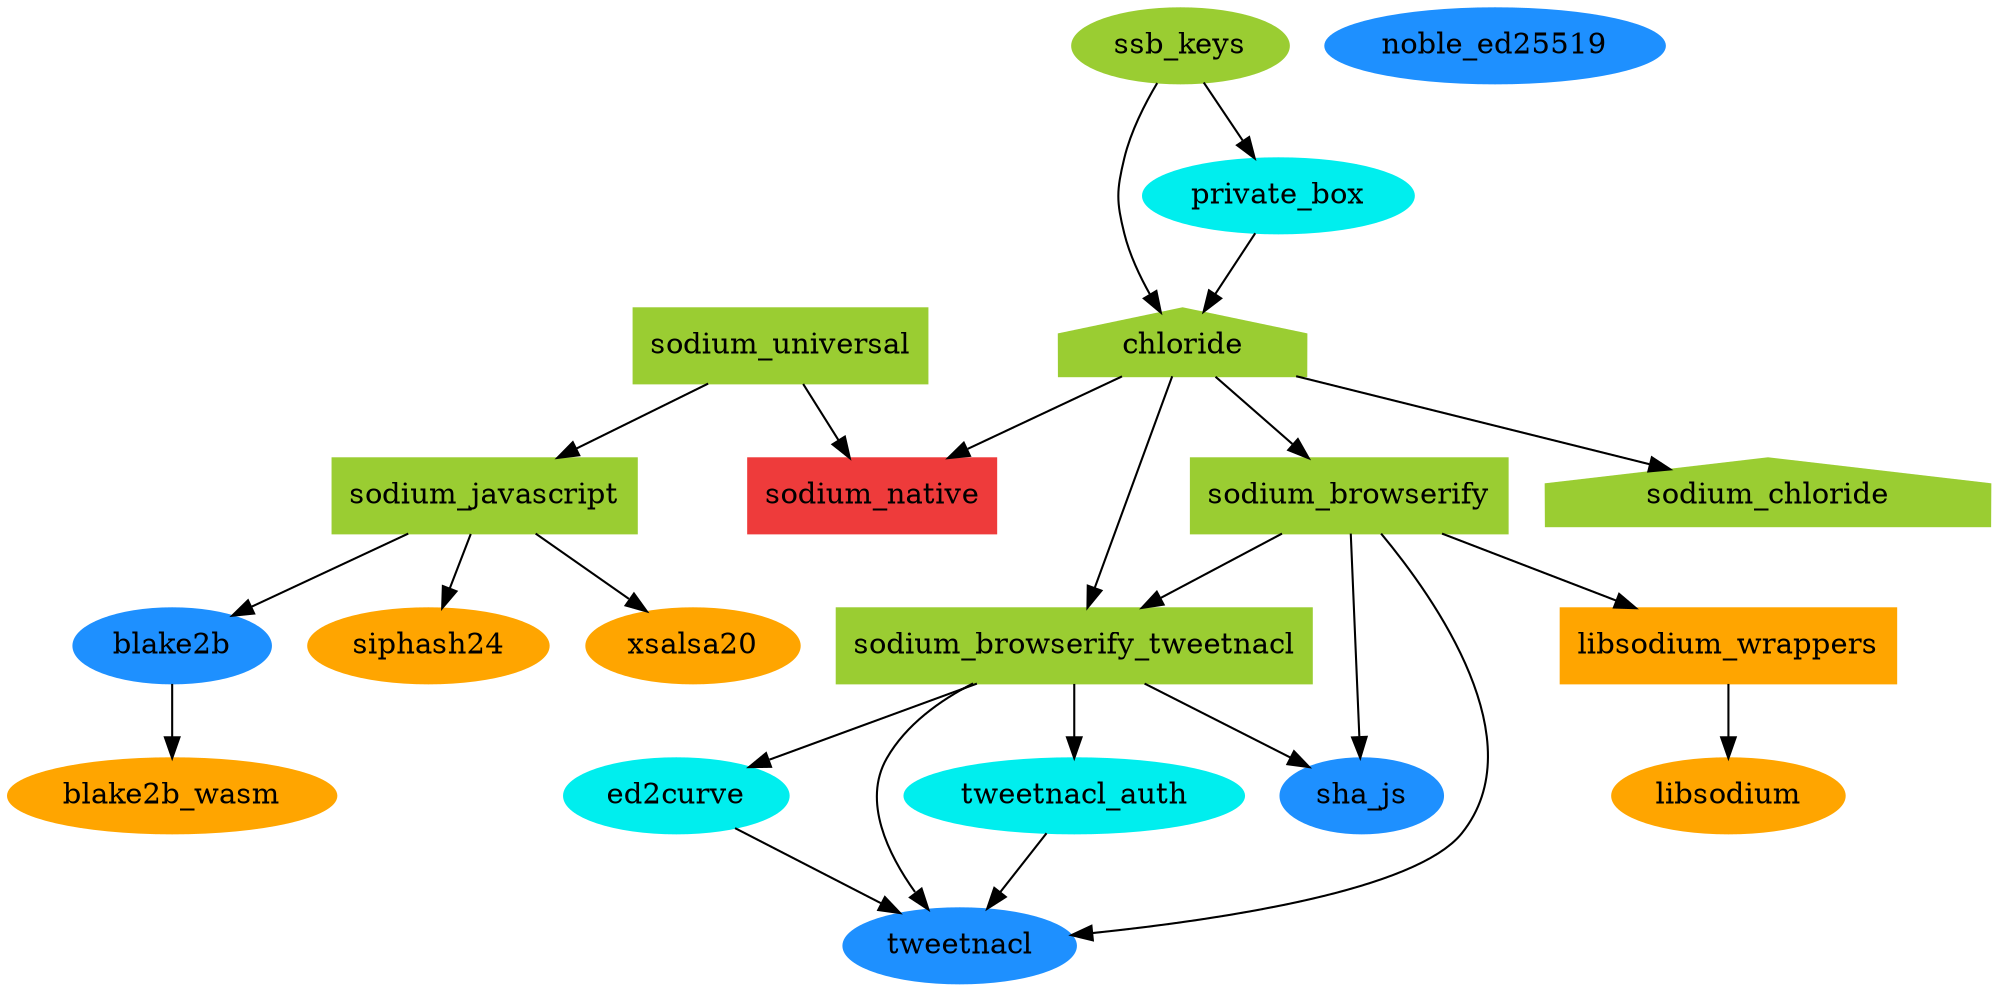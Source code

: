 digraph {
    rankdir=TB;

    chloride -> sodium_browserify;
    chloride -> sodium_browserify_tweetnacl;
    chloride -> sodium_chloride;
    chloride -> sodium_native;
    ed2curve -> tweetnacl;
    libsodium_wrappers -> libsodium;
    noble_ed25519;
    private_box -> chloride;
    sodium_browserify -> libsodium_wrappers;
    sodium_browserify -> sha_js;
    sodium_browserify -> sodium_browserify_tweetnacl;
    sodium_browserify -> tweetnacl;
    sodium_browserify_tweetnacl -> ed2curve;
    sodium_browserify_tweetnacl -> sha_js;
    sodium_browserify_tweetnacl -> tweetnacl;
    sodium_browserify_tweetnacl -> tweetnacl_auth;
    sodium_javascript -> blake2b;
    blake2b -> blake2b_wasm;
    sodium_javascript -> siphash24;
    sodium_javascript -> xsalsa20;
    sodium_universal -> sodium_javascript;
    sodium_universal -> sodium_native;
    ssb_keys -> chloride;
    ssb_keys -> private_box;
    tweetnacl_auth -> tweetnacl;

    // pure js adding functionality: blue
    private_box [style=filled, color="cyan2"];
    tweetnacl_auth [style=filled, color="cyan2"];
    ed2curve [style=filled, color="cyan2"];

    // API wrapper or swapper
    ssb_keys [style=filled, color="olivedrab3"];
    chloride [shape=house, style=filled, color="olivedrab3"];
    sodium_browserify [shape=box, style=filled, color="olivedrab3"];
    sodium_browserify_tweetnacl [shape=box, style=filled, color="olivedrab3"];
    sodium_chloride [shape=house, style=filled, color="olivedrab3"];
    sodium_javascript [shape=box, style=filled, color="olivedrab3"];
    sodium_universal [shape=box, style=filled, color="olivedrab3"];

    // low level pure js
    sha_js [style=filled, color="dodgerblue1"];
    tweetnacl [style=filled, color="dodgerblue1"];
    noble_ed25519 [style=filled, color="dodgerblue1"];
    blake2b [style=filled, color="dodgerblue1"];

    // webassembly
    libsodium_wrappers [shape=box, style=filled, color="orange"];
    libsodium [style=filled, color="orange"];
    blake2b_wasm [style=filled, color="orange"];
    siphash24 [style=filled, color="orange"];
    xsalsa20 [style=filled, color="orange"];

    // native: red
    sodium_native [shape=box, style=filled, color="brown2"];
}
